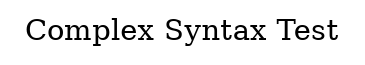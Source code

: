 strict digraph graph_55
{
 label = "Complex Syntax Test"

	node[ shape = "house"]
	edge[ color = "purple"]

	{
 rank = "same"

		node[ fillcolor = "goldenrod" shape = "circle" style = "filled"]
		node[ fillcolor = "turquoise4"]

		{
			node[ fillcolor = "darkorchid" shape = "pentagon"]

		}

	}
	node[ fillcolor = "lightblue" fontsize = "20" style = "filled"]
	subgraph cluster_outer
	{
 label = "Outer"		subgraph 
		{
 label = "Inner"

			node[ fillcolor = "magenta" fontsize = "26" shape = "triangle"]
			edge[ color = "blue"]

		}

	}
	graph[ rankdir = "TB"]

}
